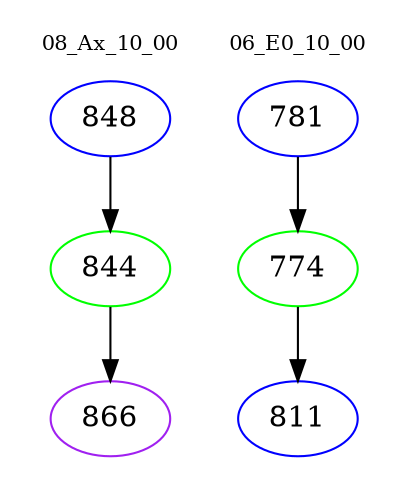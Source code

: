 digraph{
subgraph cluster_0 {
color = white
label = "08_Ax_10_00";
fontsize=10;
T0_848 [label="848", color="blue"]
T0_848 -> T0_844 [color="black"]
T0_844 [label="844", color="green"]
T0_844 -> T0_866 [color="black"]
T0_866 [label="866", color="purple"]
}
subgraph cluster_1 {
color = white
label = "06_E0_10_00";
fontsize=10;
T1_781 [label="781", color="blue"]
T1_781 -> T1_774 [color="black"]
T1_774 [label="774", color="green"]
T1_774 -> T1_811 [color="black"]
T1_811 [label="811", color="blue"]
}
}

